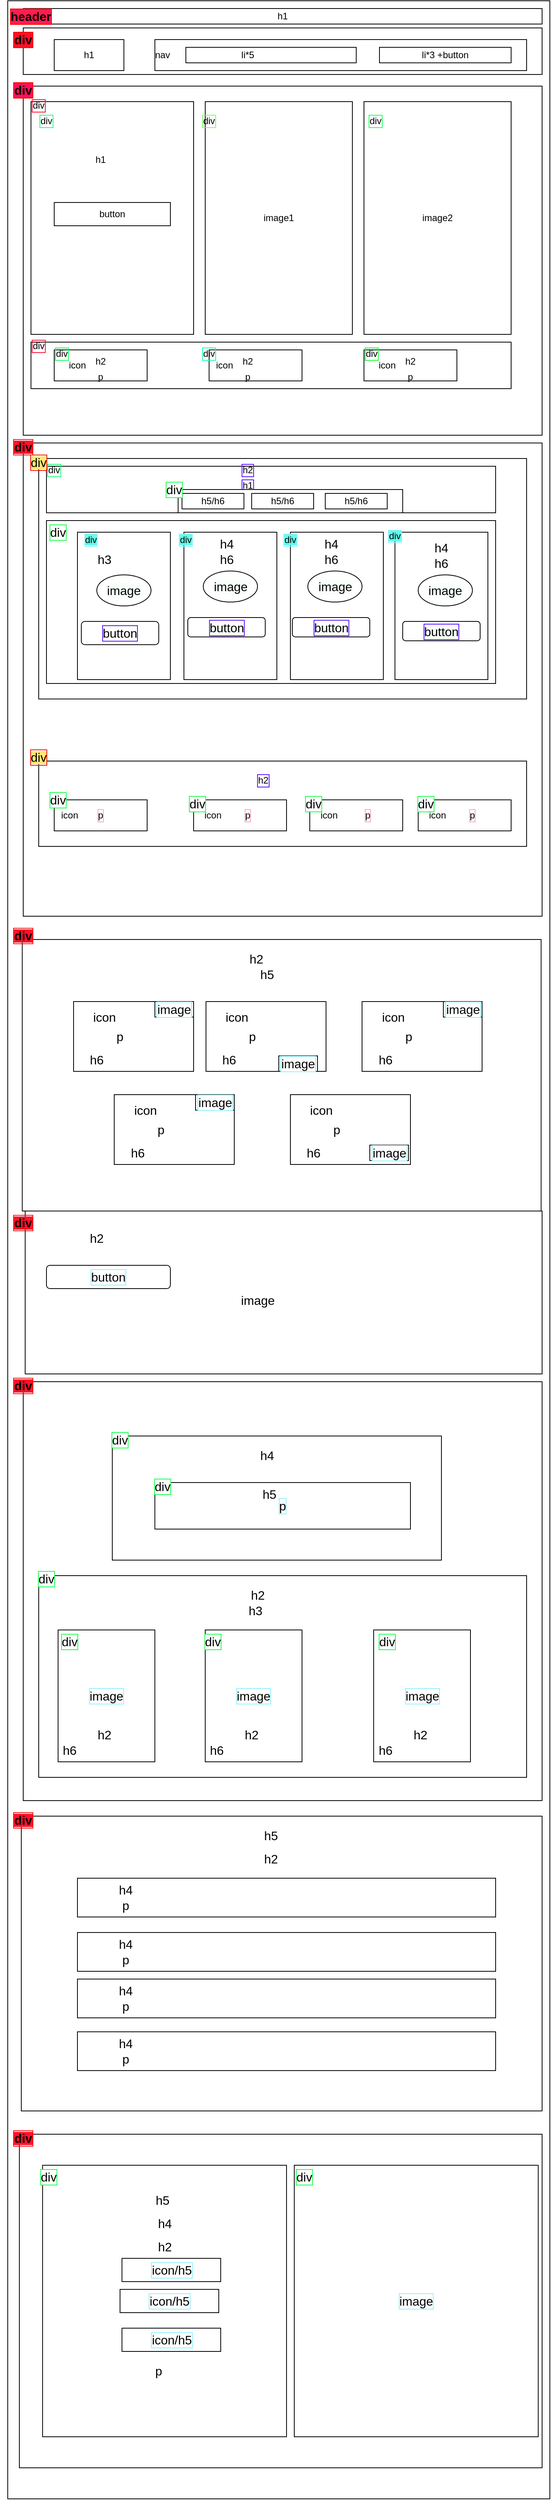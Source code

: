 <mxfile version="20.8.16" type="device"><diagram name="Page-1" id="tKFI-9jUstORycKnE9MF"><mxGraphModel dx="714" dy="1790" grid="1" gridSize="10" guides="1" tooltips="1" connect="1" arrows="1" fold="1" page="1" pageScale="1" pageWidth="827" pageHeight="1169" math="0" shadow="0"><root><mxCell id="0"/><mxCell id="1" parent="0"/><mxCell id="aLK3ILpRqezaPqlbfOZx-1" value="" style="rounded=0;whiteSpace=wrap;html=1;" parent="1" vertex="1"><mxGeometry x="80" y="-280" width="700" height="3220" as="geometry"/></mxCell><mxCell id="aLK3ILpRqezaPqlbfOZx-2" value="h1" style="rounded=0;whiteSpace=wrap;html=1;" parent="1" vertex="1"><mxGeometry x="100" y="-270" width="670" height="20" as="geometry"/></mxCell><mxCell id="aLK3ILpRqezaPqlbfOZx-3" value="header" style="text;html=1;strokeColor=none;fillColor=none;align=center;verticalAlign=middle;whiteSpace=wrap;rounded=0;fontSize=16;labelBackgroundColor=#FF1C51;labelBorderColor=#FF0505;fontStyle=1;horizontal=1;" parent="1" vertex="1"><mxGeometry x="80" y="-275" width="60" height="30" as="geometry"/></mxCell><mxCell id="aLK3ILpRqezaPqlbfOZx-4" value="" style="rounded=0;whiteSpace=wrap;html=1;" parent="1" vertex="1"><mxGeometry x="100" y="-245" width="670" height="60" as="geometry"/></mxCell><mxCell id="aLK3ILpRqezaPqlbfOZx-5" value="div" style="text;html=1;strokeColor=none;fillColor=none;align=center;verticalAlign=middle;whiteSpace=wrap;rounded=0;fontSize=16;labelBorderColor=#f20707;labelBackgroundColor=#FF0F27;fontStyle=1;horizontal=1;" parent="1" vertex="1"><mxGeometry x="70" y="-245" width="60" height="30" as="geometry"/></mxCell><mxCell id="aLK3ILpRqezaPqlbfOZx-6" value="" style="rounded=0;whiteSpace=wrap;html=1;" parent="1" vertex="1"><mxGeometry x="270" y="-230" width="480" height="40" as="geometry"/></mxCell><mxCell id="aLK3ILpRqezaPqlbfOZx-7" value="nav" style="text;html=1;strokeColor=none;fillColor=none;align=center;verticalAlign=middle;whiteSpace=wrap;rounded=0;" parent="1" vertex="1"><mxGeometry x="250" y="-225" width="60" height="30" as="geometry"/></mxCell><mxCell id="aLK3ILpRqezaPqlbfOZx-9" value="h1" style="rounded=0;whiteSpace=wrap;html=1;" parent="1" vertex="1"><mxGeometry x="140" y="-230" width="90" height="40" as="geometry"/></mxCell><mxCell id="aLK3ILpRqezaPqlbfOZx-11" value="" style="rounded=0;whiteSpace=wrap;html=1;" parent="1" vertex="1"><mxGeometry x="310" y="-220" width="220" height="20" as="geometry"/></mxCell><mxCell id="aLK3ILpRqezaPqlbfOZx-12" value="" style="rounded=0;whiteSpace=wrap;html=1;" parent="1" vertex="1"><mxGeometry x="560" y="-220" width="170" height="20" as="geometry"/></mxCell><mxCell id="aLK3ILpRqezaPqlbfOZx-13" value="li*5" style="text;html=1;strokeColor=none;fillColor=none;align=center;verticalAlign=middle;whiteSpace=wrap;rounded=0;" parent="1" vertex="1"><mxGeometry x="360" y="-225" width="60" height="30" as="geometry"/></mxCell><mxCell id="aLK3ILpRqezaPqlbfOZx-14" value="li*3 +button" style="text;html=1;strokeColor=none;fillColor=none;align=center;verticalAlign=middle;whiteSpace=wrap;rounded=0;" parent="1" vertex="1"><mxGeometry x="590" y="-215" width="110" height="10" as="geometry"/></mxCell><mxCell id="aLK3ILpRqezaPqlbfOZx-15" value="" style="rounded=0;whiteSpace=wrap;html=1;" parent="1" vertex="1"><mxGeometry x="100" y="-170" width="670" height="450" as="geometry"/></mxCell><mxCell id="aLK3ILpRqezaPqlbfOZx-16" value="div" style="text;html=1;strokeColor=none;fillColor=none;align=center;verticalAlign=middle;whiteSpace=wrap;rounded=0;fontSize=16;labelBorderColor=#f90b0b;labelBackgroundColor=#FF0F57;fontStyle=1" parent="1" vertex="1"><mxGeometry x="70" y="-180" width="60" height="30" as="geometry"/></mxCell><mxCell id="aLK3ILpRqezaPqlbfOZx-17" value="" style="rounded=0;whiteSpace=wrap;html=1;" parent="1" vertex="1"><mxGeometry x="110" y="-150" width="210" height="300" as="geometry"/></mxCell><mxCell id="aLK3ILpRqezaPqlbfOZx-18" value="image1" style="rounded=0;whiteSpace=wrap;html=1;" parent="1" vertex="1"><mxGeometry x="335" y="-150" width="190" height="300" as="geometry"/></mxCell><mxCell id="aLK3ILpRqezaPqlbfOZx-19" value="image2" style="rounded=0;whiteSpace=wrap;html=1;" parent="1" vertex="1"><mxGeometry x="540" y="-150" width="190" height="300" as="geometry"/></mxCell><mxCell id="aLK3ILpRqezaPqlbfOZx-20" value="button" style="rounded=0;whiteSpace=wrap;html=1;" parent="1" vertex="1"><mxGeometry x="140" y="-20" width="150" height="30" as="geometry"/></mxCell><mxCell id="aLK3ILpRqezaPqlbfOZx-21" value="h1" style="text;html=1;strokeColor=none;fillColor=none;align=center;verticalAlign=middle;whiteSpace=wrap;rounded=0;" parent="1" vertex="1"><mxGeometry x="170" y="-90" width="60" height="30" as="geometry"/></mxCell><mxCell id="aLK3ILpRqezaPqlbfOZx-23" value="div" style="text;html=1;strokeColor=none;fillColor=none;align=center;verticalAlign=middle;whiteSpace=wrap;rounded=0;labelBorderColor=#21fd87;labelBackgroundColor=default;" parent="1" vertex="1"><mxGeometry x="100" y="-140" width="60" height="30" as="geometry"/></mxCell><mxCell id="aLK3ILpRqezaPqlbfOZx-24" value="div" style="text;html=1;strokeColor=none;fillColor=none;align=center;verticalAlign=middle;whiteSpace=wrap;rounded=0;labelBorderColor=#75FF59;" parent="1" vertex="1"><mxGeometry x="310" y="-140" width="60" height="30" as="geometry"/></mxCell><mxCell id="aLK3ILpRqezaPqlbfOZx-25" value="div" style="text;html=1;strokeColor=none;fillColor=none;align=center;verticalAlign=middle;whiteSpace=wrap;rounded=0;labelBorderColor=#19FF5E;" parent="1" vertex="1"><mxGeometry x="525" y="-140" width="60" height="30" as="geometry"/></mxCell><mxCell id="aLK3ILpRqezaPqlbfOZx-26" value="" style="rounded=0;whiteSpace=wrap;html=1;" parent="1" vertex="1"><mxGeometry x="110" y="160" width="620" height="60" as="geometry"/></mxCell><mxCell id="aLK3ILpRqezaPqlbfOZx-27" value="div" style="text;html=1;strokeColor=none;fillColor=none;align=center;verticalAlign=middle;whiteSpace=wrap;rounded=0;labelBorderColor=#FF0A33;" parent="1" vertex="1"><mxGeometry x="90" y="150" width="60" height="30" as="geometry"/></mxCell><mxCell id="aLK3ILpRqezaPqlbfOZx-28" value="" style="rounded=0;whiteSpace=wrap;html=1;" parent="1" vertex="1"><mxGeometry x="140" y="170" width="120" height="40" as="geometry"/></mxCell><mxCell id="aLK3ILpRqezaPqlbfOZx-29" value="" style="rounded=0;whiteSpace=wrap;html=1;" parent="1" vertex="1"><mxGeometry x="340" y="170" width="120" height="40" as="geometry"/></mxCell><mxCell id="aLK3ILpRqezaPqlbfOZx-30" value="" style="rounded=0;whiteSpace=wrap;html=1;" parent="1" vertex="1"><mxGeometry x="540" y="170" width="120" height="40" as="geometry"/></mxCell><mxCell id="aLK3ILpRqezaPqlbfOZx-31" value="div" style="text;html=1;strokeColor=none;fillColor=none;align=center;verticalAlign=middle;whiteSpace=wrap;rounded=0;labelBorderColor=#12FF59;" parent="1" vertex="1"><mxGeometry x="120" y="160" width="60" height="30" as="geometry"/></mxCell><mxCell id="aLK3ILpRqezaPqlbfOZx-32" value="div" style="text;html=1;strokeColor=none;fillColor=none;align=center;verticalAlign=middle;whiteSpace=wrap;rounded=0;labelBorderColor=#17FFA2;" parent="1" vertex="1"><mxGeometry x="310" y="160" width="60" height="30" as="geometry"/></mxCell><mxCell id="aLK3ILpRqezaPqlbfOZx-33" value="div" style="text;html=1;strokeColor=none;fillColor=none;align=center;verticalAlign=middle;whiteSpace=wrap;rounded=0;labelBorderColor=#0FFF37;" parent="1" vertex="1"><mxGeometry x="520" y="160" width="60" height="30" as="geometry"/></mxCell><mxCell id="aLK3ILpRqezaPqlbfOZx-34" value="h2" style="text;html=1;strokeColor=none;fillColor=none;align=center;verticalAlign=middle;whiteSpace=wrap;rounded=0;" parent="1" vertex="1"><mxGeometry x="160" y="180" width="80" height="10" as="geometry"/></mxCell><mxCell id="aLK3ILpRqezaPqlbfOZx-36" value="p" style="text;html=1;strokeColor=none;fillColor=none;align=center;verticalAlign=middle;whiteSpace=wrap;rounded=0;" parent="1" vertex="1"><mxGeometry x="160" y="200" width="80" height="10" as="geometry"/></mxCell><mxCell id="aLK3ILpRqezaPqlbfOZx-37" value="h2" style="text;html=1;strokeColor=none;fillColor=none;align=center;verticalAlign=middle;whiteSpace=wrap;rounded=0;" parent="1" vertex="1"><mxGeometry x="350" y="180" width="80" height="10" as="geometry"/></mxCell><mxCell id="aLK3ILpRqezaPqlbfOZx-38" value="p" style="text;html=1;strokeColor=none;fillColor=none;align=center;verticalAlign=middle;whiteSpace=wrap;rounded=0;" parent="1" vertex="1"><mxGeometry x="350" y="200" width="80" height="10" as="geometry"/></mxCell><mxCell id="aLK3ILpRqezaPqlbfOZx-39" value="h2" style="text;html=1;strokeColor=none;fillColor=none;align=center;verticalAlign=middle;whiteSpace=wrap;rounded=0;" parent="1" vertex="1"><mxGeometry x="560" y="180" width="80" height="10" as="geometry"/></mxCell><mxCell id="aLK3ILpRqezaPqlbfOZx-40" value="p" style="text;html=1;strokeColor=none;fillColor=none;align=center;verticalAlign=middle;whiteSpace=wrap;rounded=0;" parent="1" vertex="1"><mxGeometry x="560" y="200" width="80" height="10" as="geometry"/></mxCell><mxCell id="aLK3ILpRqezaPqlbfOZx-42" value="icon" style="text;html=1;strokeColor=none;fillColor=none;align=center;verticalAlign=middle;whiteSpace=wrap;rounded=0;" parent="1" vertex="1"><mxGeometry x="160" y="170" width="20" height="40" as="geometry"/></mxCell><mxCell id="aLK3ILpRqezaPqlbfOZx-43" value="icon" style="text;html=1;strokeColor=none;fillColor=none;align=center;verticalAlign=middle;whiteSpace=wrap;rounded=0;" parent="1" vertex="1"><mxGeometry x="560" y="170" width="20" height="40" as="geometry"/></mxCell><mxCell id="aLK3ILpRqezaPqlbfOZx-44" value="icon" style="text;html=1;strokeColor=none;fillColor=none;align=center;verticalAlign=middle;whiteSpace=wrap;rounded=0;" parent="1" vertex="1"><mxGeometry x="350" y="170" width="20" height="40" as="geometry"/></mxCell><mxCell id="aLK3ILpRqezaPqlbfOZx-45" value="" style="rounded=0;whiteSpace=wrap;html=1;labelBackgroundColor=#75FF59;labelBorderColor=#0FFF37;fontSize=16;" parent="1" vertex="1"><mxGeometry x="100" y="290" width="670" height="610" as="geometry"/></mxCell><mxCell id="aLK3ILpRqezaPqlbfOZx-46" value="&lt;span style=&quot;background-color: rgb(255, 18, 42);&quot;&gt;div&lt;/span&gt;" style="text;html=1;strokeColor=none;fillColor=none;align=center;verticalAlign=middle;whiteSpace=wrap;rounded=0;fontSize=16;labelBorderColor=#f90b0b;fontStyle=1" parent="1" vertex="1"><mxGeometry x="70" y="280" width="60" height="30" as="geometry"/></mxCell><mxCell id="aLK3ILpRqezaPqlbfOZx-47" value="" style="rounded=0;whiteSpace=wrap;html=1;labelBackgroundColor=#75FF59;labelBorderColor=#0FFF37;fontSize=16;" parent="1" vertex="1"><mxGeometry x="120" y="310" width="630" height="310" as="geometry"/></mxCell><mxCell id="aLK3ILpRqezaPqlbfOZx-48" value="" style="rounded=0;whiteSpace=wrap;html=1;labelBackgroundColor=#75FF59;labelBorderColor=#0FFF37;fontSize=16;" parent="1" vertex="1"><mxGeometry x="120" y="700" width="630" height="110" as="geometry"/></mxCell><mxCell id="aLK3ILpRqezaPqlbfOZx-49" value="h2" style="text;html=1;strokeColor=none;fillColor=none;align=center;verticalAlign=middle;whiteSpace=wrap;rounded=0;labelBorderColor=#550DFF;" parent="1" vertex="1"><mxGeometry x="370" y="720" width="80" height="10" as="geometry"/></mxCell><mxCell id="aLK3ILpRqezaPqlbfOZx-50" value="" style="rounded=0;whiteSpace=wrap;html=1;" parent="1" vertex="1"><mxGeometry x="140" y="750" width="120" height="40" as="geometry"/></mxCell><mxCell id="aLK3ILpRqezaPqlbfOZx-51" value="" style="rounded=0;whiteSpace=wrap;html=1;" parent="1" vertex="1"><mxGeometry x="320" y="750" width="120" height="40" as="geometry"/></mxCell><mxCell id="aLK3ILpRqezaPqlbfOZx-52" value="" style="rounded=0;whiteSpace=wrap;html=1;" parent="1" vertex="1"><mxGeometry x="470" y="750" width="120" height="40" as="geometry"/></mxCell><mxCell id="aLK3ILpRqezaPqlbfOZx-53" value="" style="rounded=0;whiteSpace=wrap;html=1;" parent="1" vertex="1"><mxGeometry x="610" y="750" width="120" height="40" as="geometry"/></mxCell><mxCell id="aLK3ILpRqezaPqlbfOZx-54" value="icon" style="text;html=1;strokeColor=none;fillColor=none;align=center;verticalAlign=middle;whiteSpace=wrap;rounded=0;" parent="1" vertex="1"><mxGeometry x="150" y="750" width="20" height="40" as="geometry"/></mxCell><mxCell id="aLK3ILpRqezaPqlbfOZx-55" value="p" style="text;html=1;strokeColor=none;fillColor=none;align=center;verticalAlign=middle;whiteSpace=wrap;rounded=0;labelBorderColor=#FFA3C8;" parent="1" vertex="1"><mxGeometry x="160" y="765" width="80" height="10" as="geometry"/></mxCell><mxCell id="aLK3ILpRqezaPqlbfOZx-60" value="p" style="text;html=1;strokeColor=none;fillColor=none;align=center;verticalAlign=middle;whiteSpace=wrap;rounded=0;labelBorderColor=#FFA3C8;" parent="1" vertex="1"><mxGeometry x="350" y="765" width="80" height="10" as="geometry"/></mxCell><mxCell id="aLK3ILpRqezaPqlbfOZx-61" value="p" style="text;html=1;strokeColor=none;fillColor=none;align=center;verticalAlign=middle;whiteSpace=wrap;rounded=0;labelBorderColor=#FFA3C8;" parent="1" vertex="1"><mxGeometry x="505" y="765" width="80" height="10" as="geometry"/></mxCell><mxCell id="aLK3ILpRqezaPqlbfOZx-62" value="p" style="text;html=1;strokeColor=none;fillColor=none;align=center;verticalAlign=middle;whiteSpace=wrap;rounded=0;labelBorderColor=#FFA3C8;" parent="1" vertex="1"><mxGeometry x="640" y="765" width="80" height="10" as="geometry"/></mxCell><mxCell id="aLK3ILpRqezaPqlbfOZx-63" value="icon" style="text;html=1;strokeColor=none;fillColor=none;align=center;verticalAlign=middle;whiteSpace=wrap;rounded=0;" parent="1" vertex="1"><mxGeometry x="335" y="750" width="20" height="40" as="geometry"/></mxCell><mxCell id="aLK3ILpRqezaPqlbfOZx-64" value="icon" style="text;html=1;strokeColor=none;fillColor=none;align=center;verticalAlign=middle;whiteSpace=wrap;rounded=0;" parent="1" vertex="1"><mxGeometry x="485" y="750" width="20" height="40" as="geometry"/></mxCell><mxCell id="aLK3ILpRqezaPqlbfOZx-65" value="icon" style="text;html=1;strokeColor=none;fillColor=none;align=center;verticalAlign=middle;whiteSpace=wrap;rounded=0;" parent="1" vertex="1"><mxGeometry x="625" y="750" width="20" height="40" as="geometry"/></mxCell><mxCell id="aLK3ILpRqezaPqlbfOZx-85" value="" style="rounded=0;whiteSpace=wrap;html=1;labelBackgroundColor=#F7FFFA;labelBorderColor=none;fontSize=16;" parent="1" vertex="1"><mxGeometry x="130" y="320" width="580" height="60" as="geometry"/></mxCell><mxCell id="aLK3ILpRqezaPqlbfOZx-87" value="h2" style="text;html=1;strokeColor=none;fillColor=none;align=center;verticalAlign=middle;whiteSpace=wrap;rounded=0;labelBorderColor=#550DFF;" parent="1" vertex="1"><mxGeometry x="350" y="320" width="80" height="10" as="geometry"/></mxCell><mxCell id="aLK3ILpRqezaPqlbfOZx-88" value="h1" style="text;html=1;strokeColor=none;fillColor=none;align=center;verticalAlign=middle;whiteSpace=wrap;rounded=0;labelBorderColor=#550DFF;" parent="1" vertex="1"><mxGeometry x="350" y="340" width="80" height="10" as="geometry"/></mxCell><mxCell id="aLK3ILpRqezaPqlbfOZx-89" value="" style="rounded=0;whiteSpace=wrap;html=1;labelBackgroundColor=#F7FFFA;labelBorderColor=none;fontSize=16;" parent="1" vertex="1"><mxGeometry x="300" y="350" width="290" height="30" as="geometry"/></mxCell><mxCell id="aLK3ILpRqezaPqlbfOZx-90" value="h5/h6" style="rounded=0;whiteSpace=wrap;html=1;" parent="1" vertex="1"><mxGeometry x="490" y="355" width="80" height="20" as="geometry"/></mxCell><mxCell id="aLK3ILpRqezaPqlbfOZx-91" value="h5/h6" style="rounded=0;whiteSpace=wrap;html=1;" parent="1" vertex="1"><mxGeometry x="395" y="355" width="80" height="20" as="geometry"/></mxCell><mxCell id="aLK3ILpRqezaPqlbfOZx-92" value="h5/h6" style="rounded=0;whiteSpace=wrap;html=1;" parent="1" vertex="1"><mxGeometry x="305" y="355" width="80" height="20" as="geometry"/></mxCell><mxCell id="aLK3ILpRqezaPqlbfOZx-97" value="div" style="text;html=1;strokeColor=none;fillColor=none;align=center;verticalAlign=middle;whiteSpace=wrap;rounded=0;labelBorderColor=#1CFF77;" parent="1" vertex="1"><mxGeometry x="110" y="310" width="60" height="30" as="geometry"/></mxCell><mxCell id="aLK3ILpRqezaPqlbfOZx-128" value="" style="rounded=0;whiteSpace=wrap;html=1;labelBackgroundColor=#F7FFFA;labelBorderColor=#FF1C51;fontSize=16;" parent="1" vertex="1"><mxGeometry x="130" y="390" width="580" height="210" as="geometry"/></mxCell><mxCell id="aLK3ILpRqezaPqlbfOZx-129" value="div" style="text;html=1;strokeColor=none;fillColor=none;align=center;verticalAlign=middle;whiteSpace=wrap;rounded=0;fontSize=16;labelBorderColor=#17FF4D;labelBackgroundColor=default;" parent="1" vertex="1"><mxGeometry x="115" y="390" width="60" height="30" as="geometry"/></mxCell><mxCell id="aLK3ILpRqezaPqlbfOZx-130" value="" style="rounded=0;whiteSpace=wrap;html=1;labelBackgroundColor=#75FF59;labelBorderColor=#550DFF;fontSize=16;" parent="1" vertex="1"><mxGeometry x="170" y="405" width="120" height="190" as="geometry"/></mxCell><mxCell id="aLK3ILpRqezaPqlbfOZx-131" value="button" style="rounded=1;whiteSpace=wrap;html=1;labelBackgroundColor=#FFFFFC;labelBorderColor=#550DFF;fontSize=16;" parent="1" vertex="1"><mxGeometry x="175" y="520" width="100" height="30" as="geometry"/></mxCell><mxCell id="aLK3ILpRqezaPqlbfOZx-132" value="h3" style="text;html=1;strokeColor=none;fillColor=none;align=center;verticalAlign=middle;whiteSpace=wrap;rounded=0;fontSize=16;" parent="1" vertex="1"><mxGeometry x="175" y="425" width="60" height="30" as="geometry"/></mxCell><mxCell id="aLK3ILpRqezaPqlbfOZx-133" value="&lt;span style=&quot;background-color: rgb(99, 255, 234);&quot;&gt;div&lt;/span&gt;" style="text;html=1;strokeColor=none;fillColor=none;align=center;verticalAlign=middle;whiteSpace=wrap;rounded=0;labelBorderColor=#91F0FF;" parent="1" vertex="1"><mxGeometry x="160" y="400" width="55" height="30" as="geometry"/></mxCell><mxCell id="aLK3ILpRqezaPqlbfOZx-136" value="" style="rounded=0;whiteSpace=wrap;html=1;labelBackgroundColor=#75FF59;labelBorderColor=#550DFF;fontSize=16;" parent="1" vertex="1"><mxGeometry x="307.5" y="405" width="120" height="190" as="geometry"/></mxCell><mxCell id="aLK3ILpRqezaPqlbfOZx-137" value="button" style="rounded=1;whiteSpace=wrap;html=1;labelBackgroundColor=#F7FFFA;labelBorderColor=#550DFF;fontSize=16;" parent="1" vertex="1"><mxGeometry x="312.5" y="515" width="100" height="25" as="geometry"/></mxCell><mxCell id="aLK3ILpRqezaPqlbfOZx-138" value="image" style="ellipse;whiteSpace=wrap;html=1;labelBackgroundColor=#F7FFFA;labelBorderColor=none;fontSize=16;" parent="1" vertex="1"><mxGeometry x="332.5" y="455" width="70" height="40" as="geometry"/></mxCell><mxCell id="aLK3ILpRqezaPqlbfOZx-139" value="h6" style="text;html=1;strokeColor=none;fillColor=none;align=center;verticalAlign=middle;whiteSpace=wrap;rounded=0;fontSize=16;" parent="1" vertex="1"><mxGeometry x="332.5" y="425" width="60" height="30" as="geometry"/></mxCell><mxCell id="aLK3ILpRqezaPqlbfOZx-140" value="h4" style="text;html=1;strokeColor=none;fillColor=none;align=center;verticalAlign=middle;whiteSpace=wrap;rounded=0;fontSize=16;" parent="1" vertex="1"><mxGeometry x="332.5" y="405" width="60" height="30" as="geometry"/></mxCell><mxCell id="aLK3ILpRqezaPqlbfOZx-142" value="" style="rounded=0;whiteSpace=wrap;html=1;labelBackgroundColor=#75FF59;labelBorderColor=#550DFF;fontSize=16;" parent="1" vertex="1"><mxGeometry x="445" y="405" width="120" height="190" as="geometry"/></mxCell><mxCell id="aLK3ILpRqezaPqlbfOZx-143" value="button" style="rounded=1;whiteSpace=wrap;html=1;labelBackgroundColor=#F7FFFA;labelBorderColor=#550DFF;fontSize=16;" parent="1" vertex="1"><mxGeometry x="447.5" y="515" width="100" height="25" as="geometry"/></mxCell><mxCell id="aLK3ILpRqezaPqlbfOZx-144" value="image" style="ellipse;whiteSpace=wrap;html=1;labelBackgroundColor=#F7FFFA;labelBorderColor=none;fontSize=16;" parent="1" vertex="1"><mxGeometry x="467.5" y="455" width="70" height="40" as="geometry"/></mxCell><mxCell id="aLK3ILpRqezaPqlbfOZx-145" value="h6" style="text;html=1;strokeColor=none;fillColor=none;align=center;verticalAlign=middle;whiteSpace=wrap;rounded=0;fontSize=16;" parent="1" vertex="1"><mxGeometry x="467.5" y="425" width="60" height="30" as="geometry"/></mxCell><mxCell id="aLK3ILpRqezaPqlbfOZx-146" value="h4" style="text;html=1;strokeColor=none;fillColor=none;align=center;verticalAlign=middle;whiteSpace=wrap;rounded=0;fontSize=16;" parent="1" vertex="1"><mxGeometry x="467.5" y="405" width="60" height="30" as="geometry"/></mxCell><mxCell id="aLK3ILpRqezaPqlbfOZx-148" value="" style="rounded=0;whiteSpace=wrap;html=1;labelBackgroundColor=#75FF59;labelBorderColor=#550DFF;fontSize=16;" parent="1" vertex="1"><mxGeometry x="580" y="405" width="120" height="190" as="geometry"/></mxCell><mxCell id="aLK3ILpRqezaPqlbfOZx-149" value="button" style="rounded=1;whiteSpace=wrap;html=1;labelBackgroundColor=#F7FFFA;labelBorderColor=#550DFF;fontSize=16;" parent="1" vertex="1"><mxGeometry x="590" y="520" width="100" height="25" as="geometry"/></mxCell><mxCell id="aLK3ILpRqezaPqlbfOZx-150" value="image" style="ellipse;whiteSpace=wrap;html=1;labelBackgroundColor=#F7FFFA;labelBorderColor=none;fontSize=16;" parent="1" vertex="1"><mxGeometry x="610" y="460" width="70" height="40" as="geometry"/></mxCell><mxCell id="aLK3ILpRqezaPqlbfOZx-151" value="h6" style="text;html=1;strokeColor=none;fillColor=none;align=center;verticalAlign=middle;whiteSpace=wrap;rounded=0;fontSize=16;" parent="1" vertex="1"><mxGeometry x="610" y="430" width="60" height="30" as="geometry"/></mxCell><mxCell id="aLK3ILpRqezaPqlbfOZx-152" value="h4" style="text;html=1;strokeColor=none;fillColor=none;align=center;verticalAlign=middle;whiteSpace=wrap;rounded=0;fontSize=16;" parent="1" vertex="1"><mxGeometry x="610" y="410" width="60" height="30" as="geometry"/></mxCell><mxCell id="aLK3ILpRqezaPqlbfOZx-154" value="&lt;span style=&quot;background-color: rgb(99, 255, 234);&quot;&gt;div&lt;/span&gt;" style="text;html=1;strokeColor=none;fillColor=none;align=center;verticalAlign=middle;whiteSpace=wrap;rounded=0;labelBorderColor=#91F0FF;" parent="1" vertex="1"><mxGeometry x="280" y="400" width="60" height="30" as="geometry"/></mxCell><mxCell id="aLK3ILpRqezaPqlbfOZx-155" value="&lt;span style=&quot;background-color: rgb(99, 255, 234);&quot;&gt;div&lt;/span&gt;" style="text;html=1;strokeColor=none;fillColor=none;align=center;verticalAlign=middle;whiteSpace=wrap;rounded=0;labelBorderColor=#91F0FF;" parent="1" vertex="1"><mxGeometry x="415" y="400" width="60" height="30" as="geometry"/></mxCell><mxCell id="aLK3ILpRqezaPqlbfOZx-156" value="&lt;span style=&quot;background-color: rgb(99, 255, 234);&quot;&gt;div&lt;/span&gt;" style="text;html=1;strokeColor=none;fillColor=none;align=center;verticalAlign=middle;whiteSpace=wrap;rounded=0;labelBorderColor=#91F0FF;" parent="1" vertex="1"><mxGeometry x="550" y="395" width="60" height="30" as="geometry"/></mxCell><mxCell id="aLK3ILpRqezaPqlbfOZx-157" value="&lt;span style=&quot;background-color: rgb(255, 232, 117);&quot;&gt;div&lt;/span&gt;" style="text;html=1;strokeColor=none;fillColor=none;align=center;verticalAlign=middle;whiteSpace=wrap;rounded=0;fontSize=16;labelBorderColor=#f90b0b;" parent="1" vertex="1"><mxGeometry x="90" y="300" width="60" height="30" as="geometry"/></mxCell><mxCell id="aLK3ILpRqezaPqlbfOZx-158" value="&lt;span style=&quot;background-color: rgb(255, 232, 117);&quot;&gt;div&lt;/span&gt;" style="text;html=1;strokeColor=none;fillColor=none;align=center;verticalAlign=middle;whiteSpace=wrap;rounded=0;fontSize=16;labelBorderColor=#f90b0b;" parent="1" vertex="1"><mxGeometry x="90" y="680" width="60" height="30" as="geometry"/></mxCell><mxCell id="aLK3ILpRqezaPqlbfOZx-159" value="div" style="text;html=1;strokeColor=none;fillColor=none;align=center;verticalAlign=middle;whiteSpace=wrap;rounded=0;fontSize=16;labelBorderColor=#17FF4D;labelBackgroundColor=default;" parent="1" vertex="1"><mxGeometry x="115" y="735" width="60" height="30" as="geometry"/></mxCell><mxCell id="aLK3ILpRqezaPqlbfOZx-160" value="div" style="text;html=1;strokeColor=none;fillColor=none;align=center;verticalAlign=middle;whiteSpace=wrap;rounded=0;fontSize=16;labelBorderColor=#17FF4D;labelBackgroundColor=default;" parent="1" vertex="1"><mxGeometry x="295" y="740" width="60" height="30" as="geometry"/></mxCell><mxCell id="aLK3ILpRqezaPqlbfOZx-161" value="div" style="text;html=1;strokeColor=none;fillColor=none;align=center;verticalAlign=middle;whiteSpace=wrap;rounded=0;fontSize=16;labelBorderColor=#17FF4D;labelBackgroundColor=default;" parent="1" vertex="1"><mxGeometry x="445" y="740" width="60" height="30" as="geometry"/></mxCell><mxCell id="aLK3ILpRqezaPqlbfOZx-162" value="div" style="text;html=1;strokeColor=none;fillColor=none;align=center;verticalAlign=middle;whiteSpace=wrap;rounded=0;fontSize=16;labelBorderColor=#17FF4D;labelBackgroundColor=default;" parent="1" vertex="1"><mxGeometry x="590" y="740" width="60" height="30" as="geometry"/></mxCell><mxCell id="aLK3ILpRqezaPqlbfOZx-165" value="" style="rounded=0;whiteSpace=wrap;html=1;labelBackgroundColor=#FF122A;labelBorderColor=#91F0FF;fontSize=16;" parent="1" vertex="1"><mxGeometry x="98.75" y="930" width="670" height="350" as="geometry"/></mxCell><mxCell id="aLK3ILpRqezaPqlbfOZx-166" value="&lt;span style=&quot;background-color: rgb(255, 18, 42);&quot;&gt;div&lt;/span&gt;" style="text;html=1;strokeColor=none;fillColor=none;align=center;verticalAlign=middle;whiteSpace=wrap;rounded=0;fontSize=16;labelBorderColor=#f90b0b;fontStyle=1" parent="1" vertex="1"><mxGeometry x="70" y="910" width="60" height="30" as="geometry"/></mxCell><mxCell id="aLK3ILpRqezaPqlbfOZx-167" value="h5" style="text;html=1;strokeColor=none;fillColor=none;align=center;verticalAlign=middle;whiteSpace=wrap;rounded=0;fontSize=16;" parent="1" vertex="1"><mxGeometry x="385" y="960" width="60" height="30" as="geometry"/></mxCell><mxCell id="aLK3ILpRqezaPqlbfOZx-168" value="h2&lt;span style=&quot;white-space: pre;&quot;&gt;&#9;&lt;/span&gt;" style="text;html=1;strokeColor=none;fillColor=none;align=center;verticalAlign=middle;whiteSpace=wrap;rounded=0;fontSize=16;" parent="1" vertex="1"><mxGeometry x="380" y="940" width="60" height="30" as="geometry"/></mxCell><mxCell id="aLK3ILpRqezaPqlbfOZx-169" value="" style="rounded=0;whiteSpace=wrap;html=1;labelBackgroundColor=#FF122A;labelBorderColor=#91F0FF;fontSize=16;" parent="1" vertex="1"><mxGeometry x="165" y="1010" width="155" height="90" as="geometry"/></mxCell><mxCell id="aLK3ILpRqezaPqlbfOZx-173" value="image" style="rounded=0;whiteSpace=wrap;html=1;labelBackgroundColor=#FFFFFF;labelBorderColor=#91F0FF;fontSize=16;" parent="1" vertex="1"><mxGeometry x="270" y="1010" width="50" height="20" as="geometry"/></mxCell><mxCell id="aLK3ILpRqezaPqlbfOZx-174" value="p" style="text;html=1;strokeColor=none;fillColor=none;align=center;verticalAlign=middle;whiteSpace=wrap;rounded=0;fontSize=16;" parent="1" vertex="1"><mxGeometry x="185" y="1045" width="80" height="20" as="geometry"/></mxCell><mxCell id="aLK3ILpRqezaPqlbfOZx-175" value="icon" style="text;html=1;strokeColor=none;fillColor=none;align=center;verticalAlign=middle;whiteSpace=wrap;rounded=0;fontSize=16;" parent="1" vertex="1"><mxGeometry x="170" y="1020" width="70" height="20" as="geometry"/></mxCell><mxCell id="aLK3ILpRqezaPqlbfOZx-176" value="h6" style="text;html=1;strokeColor=none;fillColor=none;align=center;verticalAlign=middle;whiteSpace=wrap;rounded=0;fontSize=16;" parent="1" vertex="1"><mxGeometry x="165" y="1070" width="60" height="30" as="geometry"/></mxCell><mxCell id="aLK3ILpRqezaPqlbfOZx-187" value="" style="rounded=0;whiteSpace=wrap;html=1;labelBackgroundColor=#FF122A;labelBorderColor=#91F0FF;fontSize=16;" parent="1" vertex="1"><mxGeometry x="336" y="1010" width="155" height="90" as="geometry"/></mxCell><mxCell id="aLK3ILpRqezaPqlbfOZx-188" value="image" style="rounded=0;whiteSpace=wrap;html=1;labelBackgroundColor=#FFFFFF;labelBorderColor=#91F0FF;fontSize=16;" parent="1" vertex="1"><mxGeometry x="430" y="1080" width="50" height="20" as="geometry"/></mxCell><mxCell id="aLK3ILpRqezaPqlbfOZx-189" value="icon" style="text;html=1;strokeColor=none;fillColor=none;align=center;verticalAlign=middle;whiteSpace=wrap;rounded=0;fontSize=16;" parent="1" vertex="1"><mxGeometry x="341" y="1020" width="70" height="20" as="geometry"/></mxCell><mxCell id="aLK3ILpRqezaPqlbfOZx-190" value="p" style="text;html=1;strokeColor=none;fillColor=none;align=center;verticalAlign=middle;whiteSpace=wrap;rounded=0;fontSize=16;" parent="1" vertex="1"><mxGeometry x="356" y="1045" width="80" height="20" as="geometry"/></mxCell><mxCell id="aLK3ILpRqezaPqlbfOZx-191" value="h6" style="text;html=1;strokeColor=none;fillColor=none;align=center;verticalAlign=middle;whiteSpace=wrap;rounded=0;fontSize=16;" parent="1" vertex="1"><mxGeometry x="336" y="1070" width="60" height="30" as="geometry"/></mxCell><mxCell id="aLK3ILpRqezaPqlbfOZx-192" value="" style="rounded=0;whiteSpace=wrap;html=1;labelBackgroundColor=#FF122A;labelBorderColor=#91F0FF;fontSize=16;" parent="1" vertex="1"><mxGeometry x="537.5" y="1010" width="155" height="90" as="geometry"/></mxCell><mxCell id="aLK3ILpRqezaPqlbfOZx-193" value="image" style="rounded=0;whiteSpace=wrap;html=1;labelBackgroundColor=#FFFFFF;labelBorderColor=#91F0FF;fontSize=16;" parent="1" vertex="1"><mxGeometry x="642.5" y="1010" width="50" height="20" as="geometry"/></mxCell><mxCell id="aLK3ILpRqezaPqlbfOZx-194" value="icon" style="text;html=1;strokeColor=none;fillColor=none;align=center;verticalAlign=middle;whiteSpace=wrap;rounded=0;fontSize=16;" parent="1" vertex="1"><mxGeometry x="542.5" y="1020" width="70" height="20" as="geometry"/></mxCell><mxCell id="aLK3ILpRqezaPqlbfOZx-195" value="p" style="text;html=1;strokeColor=none;fillColor=none;align=center;verticalAlign=middle;whiteSpace=wrap;rounded=0;fontSize=16;" parent="1" vertex="1"><mxGeometry x="557.5" y="1045" width="80" height="20" as="geometry"/></mxCell><mxCell id="aLK3ILpRqezaPqlbfOZx-196" value="h6" style="text;html=1;strokeColor=none;fillColor=none;align=center;verticalAlign=middle;whiteSpace=wrap;rounded=0;fontSize=16;" parent="1" vertex="1"><mxGeometry x="537.5" y="1070" width="60" height="30" as="geometry"/></mxCell><mxCell id="aLK3ILpRqezaPqlbfOZx-197" value="" style="rounded=0;whiteSpace=wrap;html=1;labelBackgroundColor=#FF122A;labelBorderColor=#91F0FF;fontSize=16;" parent="1" vertex="1"><mxGeometry x="217.5" y="1130" width="155" height="90" as="geometry"/></mxCell><mxCell id="aLK3ILpRqezaPqlbfOZx-198" value="image" style="rounded=0;whiteSpace=wrap;html=1;labelBackgroundColor=#FFFFFF;labelBorderColor=#91F0FF;fontSize=16;" parent="1" vertex="1"><mxGeometry x="322.5" y="1130" width="50" height="20" as="geometry"/></mxCell><mxCell id="aLK3ILpRqezaPqlbfOZx-199" value="icon" style="text;html=1;strokeColor=none;fillColor=none;align=center;verticalAlign=middle;whiteSpace=wrap;rounded=0;fontSize=16;" parent="1" vertex="1"><mxGeometry x="222.5" y="1140" width="70" height="20" as="geometry"/></mxCell><mxCell id="aLK3ILpRqezaPqlbfOZx-200" value="p" style="text;html=1;strokeColor=none;fillColor=none;align=center;verticalAlign=middle;whiteSpace=wrap;rounded=0;fontSize=16;" parent="1" vertex="1"><mxGeometry x="237.5" y="1165" width="80" height="20" as="geometry"/></mxCell><mxCell id="aLK3ILpRqezaPqlbfOZx-201" value="h6" style="text;html=1;strokeColor=none;fillColor=none;align=center;verticalAlign=middle;whiteSpace=wrap;rounded=0;fontSize=16;" parent="1" vertex="1"><mxGeometry x="217.5" y="1190" width="60" height="30" as="geometry"/></mxCell><mxCell id="aLK3ILpRqezaPqlbfOZx-202" value="" style="rounded=0;whiteSpace=wrap;html=1;labelBackgroundColor=#FF122A;labelBorderColor=#91F0FF;fontSize=16;" parent="1" vertex="1"><mxGeometry x="445" y="1130" width="155" height="90" as="geometry"/></mxCell><mxCell id="aLK3ILpRqezaPqlbfOZx-203" value="image" style="rounded=0;whiteSpace=wrap;html=1;labelBackgroundColor=#FFFFFF;labelBorderColor=#91F0FF;fontSize=16;" parent="1" vertex="1"><mxGeometry x="547.5" y="1195" width="50" height="20" as="geometry"/></mxCell><mxCell id="aLK3ILpRqezaPqlbfOZx-204" value="icon" style="text;html=1;strokeColor=none;fillColor=none;align=center;verticalAlign=middle;whiteSpace=wrap;rounded=0;fontSize=16;" parent="1" vertex="1"><mxGeometry x="450" y="1140" width="70" height="20" as="geometry"/></mxCell><mxCell id="aLK3ILpRqezaPqlbfOZx-205" value="p" style="text;html=1;strokeColor=none;fillColor=none;align=center;verticalAlign=middle;whiteSpace=wrap;rounded=0;fontSize=16;" parent="1" vertex="1"><mxGeometry x="465" y="1165" width="80" height="20" as="geometry"/></mxCell><mxCell id="aLK3ILpRqezaPqlbfOZx-206" value="h6" style="text;html=1;strokeColor=none;fillColor=none;align=center;verticalAlign=middle;whiteSpace=wrap;rounded=0;fontSize=16;" parent="1" vertex="1"><mxGeometry x="445" y="1190" width="60" height="30" as="geometry"/></mxCell><mxCell id="aLK3ILpRqezaPqlbfOZx-207" value="" style="rounded=0;whiteSpace=wrap;html=1;labelBackgroundColor=#FFFFFF;labelBorderColor=#91F0FF;fontSize=16;" parent="1" vertex="1"><mxGeometry x="102.5" y="1280" width="667.5" height="210" as="geometry"/></mxCell><mxCell id="aLK3ILpRqezaPqlbfOZx-209" value="button" style="rounded=1;whiteSpace=wrap;html=1;labelBackgroundColor=#FFFFFF;labelBorderColor=#91F0FF;fontSize=16;" parent="1" vertex="1"><mxGeometry x="130" y="1350" width="160" height="30" as="geometry"/></mxCell><mxCell id="aLK3ILpRqezaPqlbfOZx-210" value="h2" style="text;html=1;strokeColor=none;fillColor=none;align=center;verticalAlign=middle;whiteSpace=wrap;rounded=0;fontSize=16;" parent="1" vertex="1"><mxGeometry x="165" y="1300" width="60" height="30" as="geometry"/></mxCell><mxCell id="aLK3ILpRqezaPqlbfOZx-211" value="image" style="text;html=1;strokeColor=none;fillColor=none;align=center;verticalAlign=middle;whiteSpace=wrap;rounded=0;fontSize=16;" parent="1" vertex="1"><mxGeometry x="372.5" y="1380" width="60" height="30" as="geometry"/></mxCell><mxCell id="aLK3ILpRqezaPqlbfOZx-212" value="&lt;span style=&quot;background-color: rgb(255, 18, 42);&quot;&gt;div&lt;/span&gt;" style="text;html=1;strokeColor=none;fillColor=none;align=center;verticalAlign=middle;whiteSpace=wrap;rounded=0;fontSize=16;labelBorderColor=#f90b0b;fontStyle=1" parent="1" vertex="1"><mxGeometry x="70" y="1280" width="60" height="30" as="geometry"/></mxCell><mxCell id="aLK3ILpRqezaPqlbfOZx-213" value="" style="rounded=0;whiteSpace=wrap;html=1;labelBackgroundColor=#FFFFFF;labelBorderColor=#91F0FF;fontSize=16;" parent="1" vertex="1"><mxGeometry x="100" y="1500" width="670" height="540" as="geometry"/></mxCell><mxCell id="aLK3ILpRqezaPqlbfOZx-214" value="&lt;span style=&quot;background-color: rgb(255, 18, 42);&quot;&gt;div&lt;/span&gt;" style="text;html=1;strokeColor=none;fillColor=none;align=center;verticalAlign=middle;whiteSpace=wrap;rounded=0;fontSize=16;labelBorderColor=#f90b0b;fontStyle=1" parent="1" vertex="1"><mxGeometry x="70" y="1490" width="60" height="30" as="geometry"/></mxCell><mxCell id="aLK3ILpRqezaPqlbfOZx-215" value="" style="rounded=0;whiteSpace=wrap;html=1;labelBackgroundColor=#FFFFFF;labelBorderColor=#91F0FF;fontSize=16;" parent="1" vertex="1"><mxGeometry x="215" y="1570" width="425" height="160" as="geometry"/></mxCell><mxCell id="aLK3ILpRqezaPqlbfOZx-216" value="" style="rounded=0;whiteSpace=wrap;html=1;labelBackgroundColor=#FFFFFF;labelBorderColor=#91F0FF;fontSize=16;" parent="1" vertex="1"><mxGeometry x="120" y="1750" width="630" height="260" as="geometry"/></mxCell><mxCell id="aLK3ILpRqezaPqlbfOZx-217" value="image" style="rounded=0;whiteSpace=wrap;html=1;labelBackgroundColor=#FFFFFF;labelBorderColor=#91F0FF;fontSize=16;" parent="1" vertex="1"><mxGeometry x="145" y="1820" width="125" height="170" as="geometry"/></mxCell><mxCell id="aLK3ILpRqezaPqlbfOZx-218" value="h2" style="text;html=1;strokeColor=none;fillColor=none;align=center;verticalAlign=middle;whiteSpace=wrap;rounded=0;fontSize=16;" parent="1" vertex="1"><mxGeometry x="175" y="1940" width="60" height="30" as="geometry"/></mxCell><mxCell id="aLK3ILpRqezaPqlbfOZx-219" value="h6" style="text;html=1;strokeColor=none;fillColor=none;align=center;verticalAlign=middle;whiteSpace=wrap;rounded=0;fontSize=16;" parent="1" vertex="1"><mxGeometry x="130" y="1960" width="60" height="30" as="geometry"/></mxCell><mxCell id="aLK3ILpRqezaPqlbfOZx-220" value="image" style="rounded=0;whiteSpace=wrap;html=1;labelBackgroundColor=#FFFFFF;labelBorderColor=#91F0FF;fontSize=16;" parent="1" vertex="1"><mxGeometry x="335" y="1820" width="125" height="170" as="geometry"/></mxCell><mxCell id="aLK3ILpRqezaPqlbfOZx-221" value="h2" style="text;html=1;strokeColor=none;fillColor=none;align=center;verticalAlign=middle;whiteSpace=wrap;rounded=0;fontSize=16;" parent="1" vertex="1"><mxGeometry x="365" y="1940" width="60" height="30" as="geometry"/></mxCell><mxCell id="aLK3ILpRqezaPqlbfOZx-222" value="h6" style="text;html=1;strokeColor=none;fillColor=none;align=center;verticalAlign=middle;whiteSpace=wrap;rounded=0;fontSize=16;" parent="1" vertex="1"><mxGeometry x="320" y="1960" width="60" height="30" as="geometry"/></mxCell><mxCell id="aLK3ILpRqezaPqlbfOZx-223" value="image" style="rounded=0;whiteSpace=wrap;html=1;labelBackgroundColor=#FFFFFF;labelBorderColor=#91F0FF;fontSize=16;" parent="1" vertex="1"><mxGeometry x="552.5" y="1820" width="125" height="170" as="geometry"/></mxCell><mxCell id="aLK3ILpRqezaPqlbfOZx-224" value="h2" style="text;html=1;strokeColor=none;fillColor=none;align=center;verticalAlign=middle;whiteSpace=wrap;rounded=0;fontSize=16;" parent="1" vertex="1"><mxGeometry x="582.5" y="1940" width="60" height="30" as="geometry"/></mxCell><mxCell id="aLK3ILpRqezaPqlbfOZx-225" value="h6" style="text;html=1;strokeColor=none;fillColor=none;align=center;verticalAlign=middle;whiteSpace=wrap;rounded=0;fontSize=16;" parent="1" vertex="1"><mxGeometry x="537.5" y="1960" width="60" height="30" as="geometry"/></mxCell><mxCell id="aLK3ILpRqezaPqlbfOZx-226" value="h2" style="text;html=1;strokeColor=none;fillColor=none;align=center;verticalAlign=middle;whiteSpace=wrap;rounded=0;fontSize=16;" parent="1" vertex="1"><mxGeometry x="372.5" y="1760" width="60" height="30" as="geometry"/></mxCell><mxCell id="aLK3ILpRqezaPqlbfOZx-227" value="h3" style="text;html=1;strokeColor=none;fillColor=none;align=center;verticalAlign=middle;whiteSpace=wrap;rounded=0;fontSize=16;" parent="1" vertex="1"><mxGeometry x="370" y="1780" width="60" height="30" as="geometry"/></mxCell><mxCell id="aLK3ILpRqezaPqlbfOZx-228" value="div" style="text;html=1;strokeColor=none;fillColor=none;align=center;verticalAlign=middle;whiteSpace=wrap;rounded=0;fontSize=16;labelBorderColor=#17FF4D;labelBackgroundColor=default;" parent="1" vertex="1"><mxGeometry x="130" y="1820" width="60" height="30" as="geometry"/></mxCell><mxCell id="aLK3ILpRqezaPqlbfOZx-229" value="div" style="text;html=1;strokeColor=none;fillColor=none;align=center;verticalAlign=middle;whiteSpace=wrap;rounded=0;fontSize=16;labelBorderColor=#17FF4D;labelBackgroundColor=default;" parent="1" vertex="1"><mxGeometry x="315" y="1820" width="60" height="30" as="geometry"/></mxCell><mxCell id="aLK3ILpRqezaPqlbfOZx-230" value="div" style="text;html=1;strokeColor=none;fillColor=none;align=center;verticalAlign=middle;whiteSpace=wrap;rounded=0;fontSize=16;labelBorderColor=#17FF4D;labelBackgroundColor=default;" parent="1" vertex="1"><mxGeometry x="540" y="1820" width="60" height="30" as="geometry"/></mxCell><mxCell id="aLK3ILpRqezaPqlbfOZx-232" value="p" style="rounded=0;whiteSpace=wrap;html=1;labelBackgroundColor=#FFFFFF;labelBorderColor=#91F0FF;fontSize=16;" parent="1" vertex="1"><mxGeometry x="270" y="1630" width="330" height="60" as="geometry"/></mxCell><mxCell id="aLK3ILpRqezaPqlbfOZx-233" value="h4" style="text;html=1;strokeColor=none;fillColor=none;align=center;verticalAlign=middle;whiteSpace=wrap;rounded=0;fontSize=16;" parent="1" vertex="1"><mxGeometry x="385" y="1580" width="60" height="30" as="geometry"/></mxCell><mxCell id="aLK3ILpRqezaPqlbfOZx-234" value="h5" style="text;html=1;strokeColor=none;fillColor=none;align=center;verticalAlign=middle;whiteSpace=wrap;rounded=0;fontSize=16;" parent="1" vertex="1"><mxGeometry x="387.5" y="1630" width="60" height="30" as="geometry"/></mxCell><mxCell id="aLK3ILpRqezaPqlbfOZx-236" value="div" style="text;html=1;strokeColor=none;fillColor=none;align=center;verticalAlign=middle;whiteSpace=wrap;rounded=0;fontSize=16;labelBorderColor=#17FF4D;labelBackgroundColor=default;" parent="1" vertex="1"><mxGeometry x="195" y="1560" width="60" height="30" as="geometry"/></mxCell><mxCell id="aLK3ILpRqezaPqlbfOZx-237" value="div" style="text;html=1;strokeColor=none;fillColor=none;align=center;verticalAlign=middle;whiteSpace=wrap;rounded=0;fontSize=16;labelBorderColor=#17FF4D;labelBackgroundColor=default;" parent="1" vertex="1"><mxGeometry x="250" y="1620" width="60" height="30" as="geometry"/></mxCell><mxCell id="aLK3ILpRqezaPqlbfOZx-238" value="" style="rounded=0;whiteSpace=wrap;html=1;labelBackgroundColor=#FFFFFF;labelBorderColor=#91F0FF;fontSize=16;" parent="1" vertex="1"><mxGeometry x="97.5" y="2060" width="672.5" height="380" as="geometry"/></mxCell><mxCell id="aLK3ILpRqezaPqlbfOZx-239" value="h5" style="text;html=1;strokeColor=none;fillColor=none;align=center;verticalAlign=middle;whiteSpace=wrap;rounded=0;fontSize=16;" parent="1" vertex="1"><mxGeometry x="390" y="2070" width="60" height="30" as="geometry"/></mxCell><mxCell id="aLK3ILpRqezaPqlbfOZx-240" value="h2" style="text;html=1;strokeColor=none;fillColor=none;align=center;verticalAlign=middle;whiteSpace=wrap;rounded=0;fontSize=16;" parent="1" vertex="1"><mxGeometry x="390" y="2100" width="60" height="30" as="geometry"/></mxCell><mxCell id="aLK3ILpRqezaPqlbfOZx-241" value="" style="rounded=0;whiteSpace=wrap;html=1;labelBackgroundColor=#FFFFFF;labelBorderColor=#91F0FF;fontSize=16;" parent="1" vertex="1"><mxGeometry x="170" y="2140" width="540" height="50" as="geometry"/></mxCell><mxCell id="aLK3ILpRqezaPqlbfOZx-242" value="h4" style="text;html=1;strokeColor=none;fillColor=none;align=center;verticalAlign=middle;whiteSpace=wrap;rounded=0;fontSize=16;" parent="1" vertex="1"><mxGeometry x="205" y="2150" width="55" height="10" as="geometry"/></mxCell><mxCell id="aLK3ILpRqezaPqlbfOZx-243" value="p" style="text;html=1;strokeColor=none;fillColor=none;align=center;verticalAlign=middle;whiteSpace=wrap;rounded=0;fontSize=16;" parent="1" vertex="1"><mxGeometry x="205" y="2170" width="55" height="10" as="geometry"/></mxCell><mxCell id="aLK3ILpRqezaPqlbfOZx-244" value="" style="rounded=0;whiteSpace=wrap;html=1;labelBackgroundColor=#FFFFFF;labelBorderColor=#91F0FF;fontSize=16;" parent="1" vertex="1"><mxGeometry x="170" y="2210" width="540" height="50" as="geometry"/></mxCell><mxCell id="aLK3ILpRqezaPqlbfOZx-245" value="h4" style="text;html=1;strokeColor=none;fillColor=none;align=center;verticalAlign=middle;whiteSpace=wrap;rounded=0;fontSize=16;" parent="1" vertex="1"><mxGeometry x="205" y="2220" width="55" height="10" as="geometry"/></mxCell><mxCell id="aLK3ILpRqezaPqlbfOZx-246" value="p" style="text;html=1;strokeColor=none;fillColor=none;align=center;verticalAlign=middle;whiteSpace=wrap;rounded=0;fontSize=16;" parent="1" vertex="1"><mxGeometry x="205" y="2240" width="55" height="10" as="geometry"/></mxCell><mxCell id="aLK3ILpRqezaPqlbfOZx-247" value="" style="rounded=0;whiteSpace=wrap;html=1;labelBackgroundColor=#FFFFFF;labelBorderColor=#91F0FF;fontSize=16;" parent="1" vertex="1"><mxGeometry x="170" y="2270" width="540" height="50" as="geometry"/></mxCell><mxCell id="aLK3ILpRqezaPqlbfOZx-248" value="h4" style="text;html=1;strokeColor=none;fillColor=none;align=center;verticalAlign=middle;whiteSpace=wrap;rounded=0;fontSize=16;" parent="1" vertex="1"><mxGeometry x="205" y="2280" width="55" height="10" as="geometry"/></mxCell><mxCell id="aLK3ILpRqezaPqlbfOZx-249" value="p" style="text;html=1;strokeColor=none;fillColor=none;align=center;verticalAlign=middle;whiteSpace=wrap;rounded=0;fontSize=16;" parent="1" vertex="1"><mxGeometry x="205" y="2300" width="55" height="10" as="geometry"/></mxCell><mxCell id="aLK3ILpRqezaPqlbfOZx-250" value="" style="rounded=0;whiteSpace=wrap;html=1;labelBackgroundColor=#FFFFFF;labelBorderColor=#91F0FF;fontSize=16;" parent="1" vertex="1"><mxGeometry x="170" y="2338" width="540" height="50" as="geometry"/></mxCell><mxCell id="aLK3ILpRqezaPqlbfOZx-251" value="h4" style="text;html=1;strokeColor=none;fillColor=none;align=center;verticalAlign=middle;whiteSpace=wrap;rounded=0;fontSize=16;" parent="1" vertex="1"><mxGeometry x="205" y="2348" width="55" height="10" as="geometry"/></mxCell><mxCell id="aLK3ILpRqezaPqlbfOZx-252" value="p" style="text;html=1;strokeColor=none;fillColor=none;align=center;verticalAlign=middle;whiteSpace=wrap;rounded=0;fontSize=16;" parent="1" vertex="1"><mxGeometry x="205" y="2368" width="55" height="10" as="geometry"/></mxCell><mxCell id="aLK3ILpRqezaPqlbfOZx-253" value="div" style="text;html=1;strokeColor=none;fillColor=none;align=center;verticalAlign=middle;whiteSpace=wrap;rounded=0;fontSize=16;labelBorderColor=#17FF4D;labelBackgroundColor=default;" parent="1" vertex="1"><mxGeometry x="100" y="1739" width="60" height="30" as="geometry"/></mxCell><mxCell id="aLK3ILpRqezaPqlbfOZx-254" value="" style="rounded=0;whiteSpace=wrap;html=1;labelBackgroundColor=#FFFFFF;labelBorderColor=#91F0FF;fontSize=16;" parent="1" vertex="1"><mxGeometry x="95" y="2470" width="675" height="430" as="geometry"/></mxCell><mxCell id="aLK3ILpRqezaPqlbfOZx-255" value="" style="rounded=0;whiteSpace=wrap;html=1;labelBackgroundColor=#FFFFFF;labelBorderColor=#91F0FF;fontSize=16;" parent="1" vertex="1"><mxGeometry x="125" y="2510" width="315" height="350" as="geometry"/></mxCell><mxCell id="aLK3ILpRqezaPqlbfOZx-256" value="image" style="rounded=0;whiteSpace=wrap;html=1;labelBackgroundColor=#FFFFFF;labelBorderColor=#91F0FF;fontSize=16;" parent="1" vertex="1"><mxGeometry x="450" y="2510" width="315" height="350" as="geometry"/></mxCell><mxCell id="aLK3ILpRqezaPqlbfOZx-257" value="icon/h5" style="rounded=0;whiteSpace=wrap;html=1;labelBackgroundColor=#FFFFFF;labelBorderColor=#91F0FF;fontSize=16;" parent="1" vertex="1"><mxGeometry x="227.5" y="2630" width="127.5" height="30" as="geometry"/></mxCell><mxCell id="aLK3ILpRqezaPqlbfOZx-258" value="icon/h5" style="rounded=0;whiteSpace=wrap;html=1;labelBackgroundColor=#FFFFFF;labelBorderColor=#91F0FF;fontSize=16;" parent="1" vertex="1"><mxGeometry x="225" y="2670" width="127.5" height="30" as="geometry"/></mxCell><mxCell id="aLK3ILpRqezaPqlbfOZx-259" value="icon/h5" style="rounded=0;whiteSpace=wrap;html=1;labelBackgroundColor=#FFFFFF;labelBorderColor=#91F0FF;fontSize=16;" parent="1" vertex="1"><mxGeometry x="227.5" y="2720" width="127.5" height="30" as="geometry"/></mxCell><mxCell id="aLK3ILpRqezaPqlbfOZx-260" value="p" style="text;html=1;strokeColor=none;fillColor=none;align=center;verticalAlign=middle;whiteSpace=wrap;rounded=0;fontSize=16;" parent="1" vertex="1"><mxGeometry x="245" y="2760" width="60" height="30" as="geometry"/></mxCell><mxCell id="aLK3ILpRqezaPqlbfOZx-261" value="h5" style="text;html=1;strokeColor=none;fillColor=none;align=center;verticalAlign=middle;whiteSpace=wrap;rounded=0;fontSize=16;" parent="1" vertex="1"><mxGeometry x="250" y="2540" width="60" height="30" as="geometry"/></mxCell><mxCell id="aLK3ILpRqezaPqlbfOZx-262" value="h4" style="text;html=1;strokeColor=none;fillColor=none;align=center;verticalAlign=middle;whiteSpace=wrap;rounded=0;fontSize=16;" parent="1" vertex="1"><mxGeometry x="252.5" y="2570" width="60" height="30" as="geometry"/></mxCell><mxCell id="aLK3ILpRqezaPqlbfOZx-263" value="h2" style="text;html=1;strokeColor=none;fillColor=none;align=center;verticalAlign=middle;whiteSpace=wrap;rounded=0;fontSize=16;" parent="1" vertex="1"><mxGeometry x="252.5" y="2600" width="60" height="30" as="geometry"/></mxCell><mxCell id="aLK3ILpRqezaPqlbfOZx-264" value="&lt;span style=&quot;background-color: rgb(255, 18, 42);&quot;&gt;div&lt;/span&gt;" style="text;html=1;strokeColor=none;fillColor=none;align=center;verticalAlign=middle;whiteSpace=wrap;rounded=0;fontSize=16;labelBorderColor=#f90b0b;fontStyle=1" parent="1" vertex="1"><mxGeometry x="70" y="2460" width="60" height="30" as="geometry"/></mxCell><mxCell id="aLK3ILpRqezaPqlbfOZx-265" value="div" style="text;html=1;strokeColor=none;fillColor=none;align=center;verticalAlign=middle;whiteSpace=wrap;rounded=0;fontSize=16;labelBorderColor=#17FF4D;labelBackgroundColor=default;" parent="1" vertex="1"><mxGeometry x="102.5" y="2510" width="60" height="30" as="geometry"/></mxCell><mxCell id="aLK3ILpRqezaPqlbfOZx-266" value="div" style="text;html=1;strokeColor=none;fillColor=none;align=center;verticalAlign=middle;whiteSpace=wrap;rounded=0;fontSize=16;labelBorderColor=#17FF4D;labelBackgroundColor=default;" parent="1" vertex="1"><mxGeometry x="432.5" y="2510" width="60" height="30" as="geometry"/></mxCell><mxCell id="aLK3ILpRqezaPqlbfOZx-267" value="&lt;span style=&quot;background-color: rgb(255, 18, 42);&quot;&gt;div&lt;/span&gt;" style="text;html=1;strokeColor=none;fillColor=none;align=center;verticalAlign=middle;whiteSpace=wrap;rounded=0;fontSize=16;labelBorderColor=#f90b0b;fontStyle=1" parent="1" vertex="1"><mxGeometry x="70" y="2050" width="60" height="30" as="geometry"/></mxCell><mxCell id="aLK3ILpRqezaPqlbfOZx-269" value="div" style="text;html=1;strokeColor=none;fillColor=none;align=center;verticalAlign=middle;whiteSpace=wrap;rounded=0;fontSize=16;labelBorderColor=#17FF4D;labelBackgroundColor=default;" parent="1" vertex="1"><mxGeometry x="265" y="335" width="60" height="30" as="geometry"/></mxCell><mxCell id="aLK3ILpRqezaPqlbfOZx-270" value="image" style="ellipse;whiteSpace=wrap;html=1;labelBackgroundColor=#F7FFFA;labelBorderColor=none;fontSize=16;" parent="1" vertex="1"><mxGeometry x="195" y="460" width="70" height="40" as="geometry"/></mxCell><mxCell id="Zr9IAoDOWto-cT4Drj79-1" value="div" style="text;html=1;strokeColor=none;fillColor=none;align=center;verticalAlign=middle;whiteSpace=wrap;rounded=0;labelBorderColor=#FF0A33;" vertex="1" parent="1"><mxGeometry x="90" y="-160" width="60" height="30" as="geometry"/></mxCell></root></mxGraphModel></diagram></mxfile>